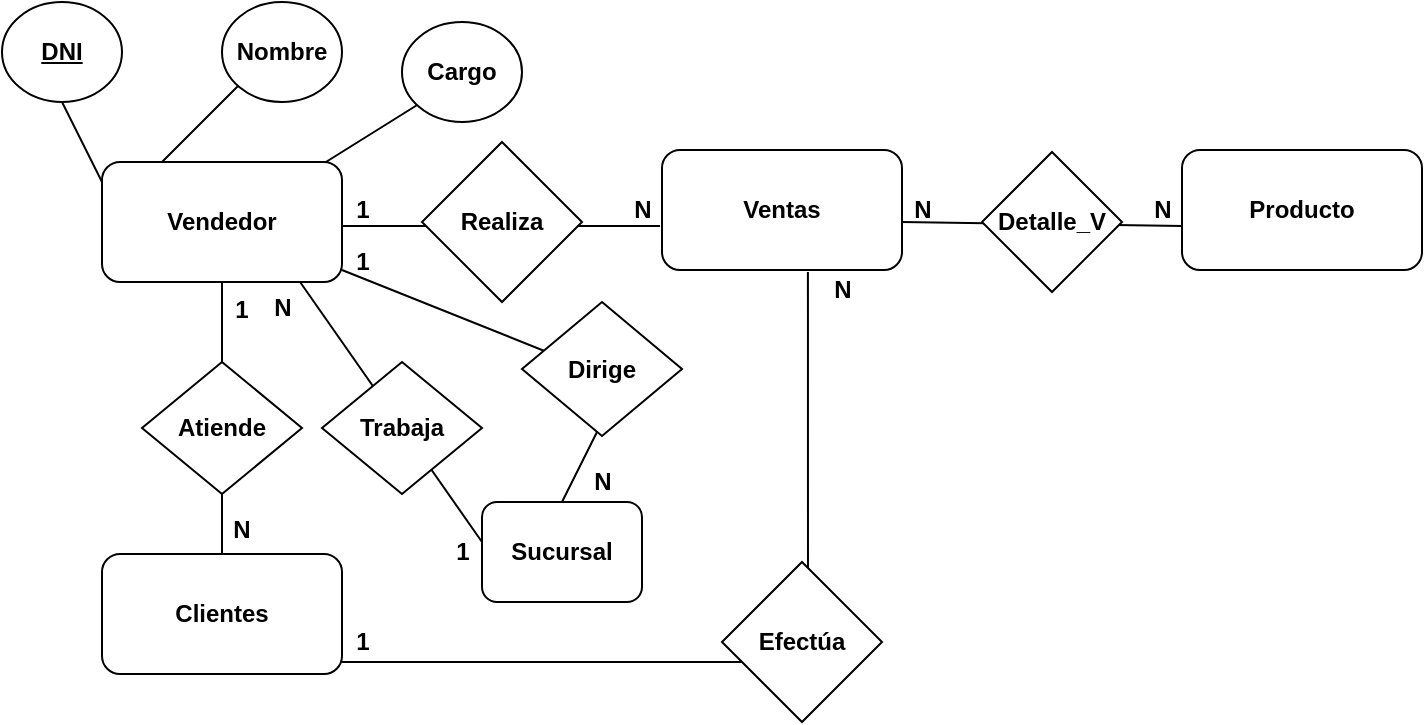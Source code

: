 <mxfile version="17.4.6" type="github">
  <diagram id="DpSAvLfnlYn0Z25GM2OV" name="Page-1">
    <mxGraphModel dx="868" dy="492" grid="1" gridSize="10" guides="1" tooltips="1" connect="1" arrows="1" fold="1" page="1" pageScale="1" pageWidth="827" pageHeight="1169" math="0" shadow="0">
      <root>
        <mxCell id="0" />
        <mxCell id="1" parent="0" />
        <mxCell id="9ZL7svNFM9R4jddcPa63-1" value="Producto" style="rounded=1;whiteSpace=wrap;html=1;fontStyle=1" vertex="1" parent="1">
          <mxGeometry x="660" y="114" width="120" height="60" as="geometry" />
        </mxCell>
        <mxCell id="9ZL7svNFM9R4jddcPa63-6" style="edgeStyle=orthogonalEdgeStyle;rounded=0;orthogonalLoop=1;jettySize=auto;html=1;entryX=0.5;entryY=0;entryDx=0;entryDy=0;endArrow=none;endFill=0;" edge="1" parent="1" source="9ZL7svNFM9R4jddcPa63-2" target="9ZL7svNFM9R4jddcPa63-4">
          <mxGeometry relative="1" as="geometry" />
        </mxCell>
        <mxCell id="9ZL7svNFM9R4jddcPa63-2" value="Vendedor" style="rounded=1;whiteSpace=wrap;html=1;fontStyle=1" vertex="1" parent="1">
          <mxGeometry x="120" y="120" width="120" height="60" as="geometry" />
        </mxCell>
        <mxCell id="9ZL7svNFM9R4jddcPa63-3" value="Sucursal" style="rounded=1;whiteSpace=wrap;html=1;fontStyle=1" vertex="1" parent="1">
          <mxGeometry x="310" y="290" width="80" height="50" as="geometry" />
        </mxCell>
        <mxCell id="9ZL7svNFM9R4jddcPa63-4" value="Clientes" style="rounded=1;whiteSpace=wrap;html=1;fontStyle=1" vertex="1" parent="1">
          <mxGeometry x="120" y="316" width="120" height="60" as="geometry" />
        </mxCell>
        <mxCell id="9ZL7svNFM9R4jddcPa63-5" value="Ventas" style="rounded=1;whiteSpace=wrap;html=1;fontStyle=1" vertex="1" parent="1">
          <mxGeometry x="400" y="114" width="120" height="60" as="geometry" />
        </mxCell>
        <mxCell id="9ZL7svNFM9R4jddcPa63-7" value="1" style="text;align=center;fontStyle=1;verticalAlign=middle;spacingLeft=3;spacingRight=3;strokeColor=none;rotatable=0;points=[[0,0.5],[1,0.5]];portConstraint=eastwest;" vertex="1" parent="1">
          <mxGeometry x="150" y="180" width="80" height="26" as="geometry" />
        </mxCell>
        <mxCell id="9ZL7svNFM9R4jddcPa63-8" value="N" style="text;align=center;fontStyle=1;verticalAlign=middle;spacingLeft=3;spacingRight=3;strokeColor=none;rotatable=0;points=[[0,0.5],[1,0.5]];portConstraint=eastwest;" vertex="1" parent="1">
          <mxGeometry x="150" y="290" width="80" height="26" as="geometry" />
        </mxCell>
        <mxCell id="9ZL7svNFM9R4jddcPa63-13" value="&lt;b&gt;&lt;u&gt;DNI&lt;/u&gt;&lt;/b&gt;" style="ellipse;whiteSpace=wrap;html=1;" vertex="1" parent="1">
          <mxGeometry x="70" y="40" width="60" height="50" as="geometry" />
        </mxCell>
        <mxCell id="9ZL7svNFM9R4jddcPa63-14" value="" style="endArrow=none;html=1;rounded=0;" edge="1" parent="1">
          <mxGeometry width="50" height="50" relative="1" as="geometry">
            <mxPoint x="150" y="120" as="sourcePoint" />
            <mxPoint x="190" y="80" as="targetPoint" />
            <Array as="points">
              <mxPoint x="170" y="100" />
            </Array>
          </mxGeometry>
        </mxCell>
        <mxCell id="9ZL7svNFM9R4jddcPa63-21" value="&lt;b&gt;Nombre&lt;/b&gt;" style="ellipse;whiteSpace=wrap;html=1;" vertex="1" parent="1">
          <mxGeometry x="180" y="40" width="60" height="50" as="geometry" />
        </mxCell>
        <mxCell id="9ZL7svNFM9R4jddcPa63-24" value="" style="endArrow=none;html=1;rounded=0;exitX=0.933;exitY=0;exitDx=0;exitDy=0;exitPerimeter=0;" edge="1" parent="1" source="9ZL7svNFM9R4jddcPa63-2">
          <mxGeometry width="50" height="50" relative="1" as="geometry">
            <mxPoint x="240" y="150" as="sourcePoint" />
            <mxPoint x="280" y="90" as="targetPoint" />
          </mxGeometry>
        </mxCell>
        <mxCell id="9ZL7svNFM9R4jddcPa63-25" value="&lt;b&gt;Cargo&lt;/b&gt;" style="ellipse;whiteSpace=wrap;html=1;" vertex="1" parent="1">
          <mxGeometry x="270" y="50" width="60" height="50" as="geometry" />
        </mxCell>
        <mxCell id="9ZL7svNFM9R4jddcPa63-28" value="" style="endArrow=none;html=1;rounded=0;" edge="1" parent="1">
          <mxGeometry width="50" height="50" relative="1" as="geometry">
            <mxPoint x="120" y="130" as="sourcePoint" />
            <mxPoint x="100" y="90" as="targetPoint" />
          </mxGeometry>
        </mxCell>
        <mxCell id="9ZL7svNFM9R4jddcPa63-31" value="" style="endArrow=none;html=1;rounded=0;entryX=-0.008;entryY=0.633;entryDx=0;entryDy=0;entryPerimeter=0;" edge="1" parent="1" target="9ZL7svNFM9R4jddcPa63-5">
          <mxGeometry width="50" height="50" relative="1" as="geometry">
            <mxPoint x="240" y="152" as="sourcePoint" />
            <mxPoint x="290" y="100" as="targetPoint" />
          </mxGeometry>
        </mxCell>
        <mxCell id="9ZL7svNFM9R4jddcPa63-32" value="1" style="text;html=1;align=center;verticalAlign=middle;resizable=0;points=[];autosize=1;strokeColor=none;fillColor=none;fontStyle=1" vertex="1" parent="1">
          <mxGeometry x="240" y="134" width="20" height="20" as="geometry" />
        </mxCell>
        <mxCell id="9ZL7svNFM9R4jddcPa63-34" value="N" style="text;html=1;align=center;verticalAlign=middle;resizable=0;points=[];autosize=1;strokeColor=none;fillColor=none;fontStyle=1" vertex="1" parent="1">
          <mxGeometry x="380" y="134" width="20" height="20" as="geometry" />
        </mxCell>
        <mxCell id="9ZL7svNFM9R4jddcPa63-35" value="" style="endArrow=none;html=1;rounded=0;entryX=0;entryY=0.633;entryDx=0;entryDy=0;entryPerimeter=0;" edge="1" parent="1" target="9ZL7svNFM9R4jddcPa63-1">
          <mxGeometry width="50" height="50" relative="1" as="geometry">
            <mxPoint x="520" y="150" as="sourcePoint" />
            <mxPoint x="600" y="150" as="targetPoint" />
          </mxGeometry>
        </mxCell>
        <mxCell id="9ZL7svNFM9R4jddcPa63-37" value="N" style="text;html=1;align=center;verticalAlign=middle;resizable=0;points=[];autosize=1;strokeColor=none;fillColor=none;fontStyle=1" vertex="1" parent="1">
          <mxGeometry x="520" y="134" width="20" height="20" as="geometry" />
        </mxCell>
        <mxCell id="9ZL7svNFM9R4jddcPa63-39" value="N" style="text;html=1;align=center;verticalAlign=middle;resizable=0;points=[];autosize=1;strokeColor=none;fillColor=none;fontStyle=1" vertex="1" parent="1">
          <mxGeometry x="640" y="134" width="20" height="20" as="geometry" />
        </mxCell>
        <mxCell id="9ZL7svNFM9R4jddcPa63-41" value="" style="endArrow=none;html=1;rounded=0;exitX=0.863;exitY=0;exitDx=0;exitDy=0;exitPerimeter=0;" edge="1" parent="1" source="9ZL7svNFM9R4jddcPa63-7">
          <mxGeometry width="50" height="50" relative="1" as="geometry">
            <mxPoint x="240" y="180" as="sourcePoint" />
            <mxPoint x="310" y="310" as="targetPoint" />
          </mxGeometry>
        </mxCell>
        <mxCell id="9ZL7svNFM9R4jddcPa63-42" value="&lt;b&gt;N&lt;/b&gt;" style="text;html=1;align=center;verticalAlign=middle;resizable=0;points=[];autosize=1;strokeColor=none;fillColor=none;" vertex="1" parent="1">
          <mxGeometry x="200" y="183" width="20" height="20" as="geometry" />
        </mxCell>
        <mxCell id="9ZL7svNFM9R4jddcPa63-43" value="&lt;b&gt;1&lt;/b&gt;" style="text;html=1;align=center;verticalAlign=middle;resizable=0;points=[];autosize=1;strokeColor=none;fillColor=none;" vertex="1" parent="1">
          <mxGeometry x="290" y="305" width="20" height="20" as="geometry" />
        </mxCell>
        <mxCell id="9ZL7svNFM9R4jddcPa63-48" value="&lt;b&gt;Atiende&lt;/b&gt;" style="rhombus;whiteSpace=wrap;html=1;" vertex="1" parent="1">
          <mxGeometry x="140" y="220" width="80" height="66" as="geometry" />
        </mxCell>
        <mxCell id="9ZL7svNFM9R4jddcPa63-50" value="&lt;b&gt;Realiza&lt;/b&gt;" style="rhombus;whiteSpace=wrap;html=1;" vertex="1" parent="1">
          <mxGeometry x="280" y="110" width="80" height="80" as="geometry" />
        </mxCell>
        <mxCell id="9ZL7svNFM9R4jddcPa63-56" value="" style="endArrow=none;html=1;rounded=0;entryX=0.608;entryY=1.017;entryDx=0;entryDy=0;entryPerimeter=0;endFill=0;" edge="1" parent="1" target="9ZL7svNFM9R4jddcPa63-5">
          <mxGeometry width="50" height="50" relative="1" as="geometry">
            <mxPoint x="240" y="370" as="sourcePoint" />
            <mxPoint x="290" y="326" as="targetPoint" />
            <Array as="points">
              <mxPoint x="473" y="370" />
            </Array>
          </mxGeometry>
        </mxCell>
        <mxCell id="9ZL7svNFM9R4jddcPa63-57" value="&lt;b&gt;N&lt;/b&gt;" style="text;html=1;align=center;verticalAlign=middle;resizable=0;points=[];autosize=1;strokeColor=none;fillColor=none;" vertex="1" parent="1">
          <mxGeometry x="480" y="174" width="20" height="20" as="geometry" />
        </mxCell>
        <mxCell id="9ZL7svNFM9R4jddcPa63-58" value="&lt;b&gt;1&lt;/b&gt;" style="text;html=1;align=center;verticalAlign=middle;resizable=0;points=[];autosize=1;strokeColor=none;fillColor=none;" vertex="1" parent="1">
          <mxGeometry x="240" y="350" width="20" height="20" as="geometry" />
        </mxCell>
        <mxCell id="9ZL7svNFM9R4jddcPa63-51" value="&lt;b&gt;Trabaja&lt;/b&gt;" style="rhombus;whiteSpace=wrap;html=1;" vertex="1" parent="1">
          <mxGeometry x="230" y="220" width="80" height="66" as="geometry" />
        </mxCell>
        <mxCell id="9ZL7svNFM9R4jddcPa63-60" value="&lt;b&gt;Efectúa&lt;/b&gt;" style="rhombus;whiteSpace=wrap;html=1;" vertex="1" parent="1">
          <mxGeometry x="430" y="320" width="80" height="80" as="geometry" />
        </mxCell>
        <mxCell id="9ZL7svNFM9R4jddcPa63-64" value="" style="endArrow=none;html=1;rounded=0;entryX=0.5;entryY=0;entryDx=0;entryDy=0;" edge="1" parent="1" target="9ZL7svNFM9R4jddcPa63-3">
          <mxGeometry width="50" height="50" relative="1" as="geometry">
            <mxPoint x="240" y="174" as="sourcePoint" />
            <mxPoint x="340" y="210" as="targetPoint" />
            <Array as="points">
              <mxPoint x="380" y="230" />
            </Array>
          </mxGeometry>
        </mxCell>
        <mxCell id="9ZL7svNFM9R4jddcPa63-66" value="&lt;b&gt;Dirige&lt;/b&gt;" style="rhombus;whiteSpace=wrap;html=1;" vertex="1" parent="1">
          <mxGeometry x="330" y="190" width="80" height="67" as="geometry" />
        </mxCell>
        <mxCell id="9ZL7svNFM9R4jddcPa63-68" value="&lt;b&gt;1&lt;/b&gt;" style="text;html=1;align=center;verticalAlign=middle;resizable=0;points=[];autosize=1;strokeColor=none;fillColor=none;" vertex="1" parent="1">
          <mxGeometry x="240" y="160" width="20" height="20" as="geometry" />
        </mxCell>
        <mxCell id="9ZL7svNFM9R4jddcPa63-71" value="&lt;b&gt;N&lt;/b&gt;" style="text;html=1;align=center;verticalAlign=middle;resizable=0;points=[];autosize=1;strokeColor=none;fillColor=none;" vertex="1" parent="1">
          <mxGeometry x="360" y="270" width="20" height="20" as="geometry" />
        </mxCell>
        <mxCell id="9ZL7svNFM9R4jddcPa63-72" value="&lt;b&gt;Detalle_V&lt;/b&gt;" style="rhombus;whiteSpace=wrap;html=1;" vertex="1" parent="1">
          <mxGeometry x="560" y="115" width="70" height="70" as="geometry" />
        </mxCell>
      </root>
    </mxGraphModel>
  </diagram>
</mxfile>
